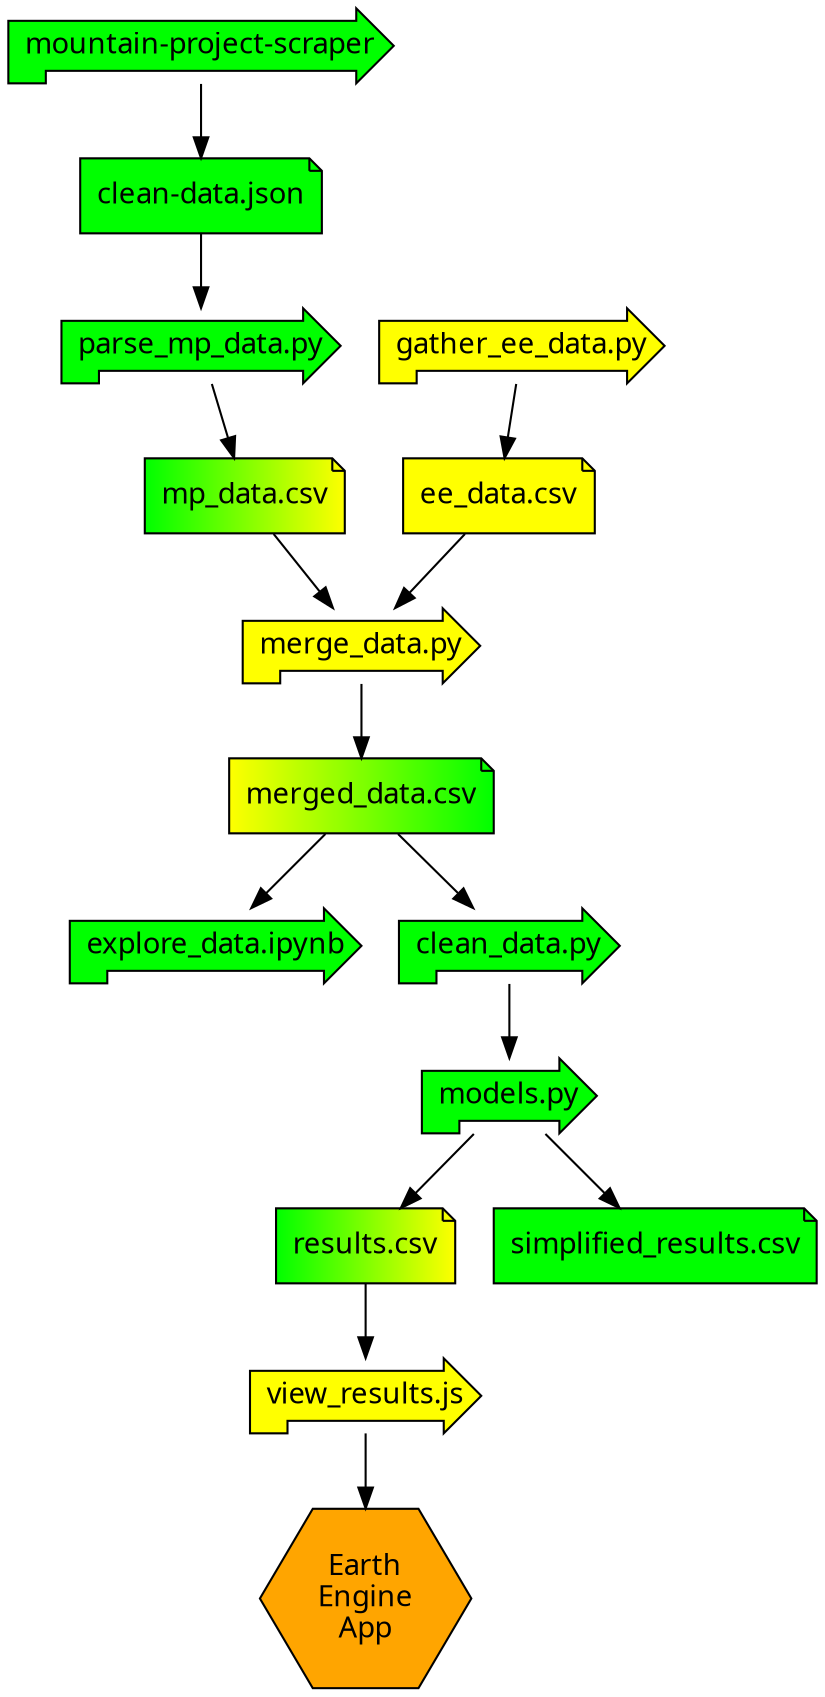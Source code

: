 digraph G {
  node [fontname = "Menlo"; style = filled]

  mps [label = "mountain-project-scraper"; shape = rpromoter; fillcolor = green]
  mpsd [label = "clean-data.json"; shape = note; fillcolor = green]
  mpp [label = "parse_mp_data.py"; shape = rpromoter; fillcolor = green]
  mppd [label = "mp_data.csv"; shape = note; fillcolor = "green:yellow"]

  eeg [label = "gather_ee_data.py"; shape = rpromoter; fillcolor = yellow]
  eegd [label = "ee_data.csv"; shape = note; fillcolor = yellow]
  eed [label = "merge_data.py"; shape = rpromoter; fillcolor = "yellow"]
  eedd [label = "merged_data.csv"; shape = note; fillcolor = "yellow:green"]
  ed [label = "explore_data.ipynb"; shape = rpromoter; fillcolor = green]

  pd [label = "clean_data.py"; shape = rpromoter; fillcolor = green]
  bwp [label = "models.py"; shape = rpromoter; fillcolor = green]
  rd [label = "results.csv"; shape = note; fillcolor = "green:yellow"]
  srd [label = "simplified_results.csv"; shape = note; fillcolor = "green"]

  vr [label = "view_results.js"; shape = rpromoter; fillcolor = yellow]
  eea [label = "Earth\nEngine\nApp"; shape = hexagon; fillcolor = orange]


  mps -> mpsd -> mpp -> mppd -> eed;
  eeg -> eegd -> eed -> eedd -> ed;
  eedd -> pd -> bwp -> srd;
  bwp -> rd -> vr -> eea;


  # {
  #   rank=same;
  #   guess; point; win;
  # }
}